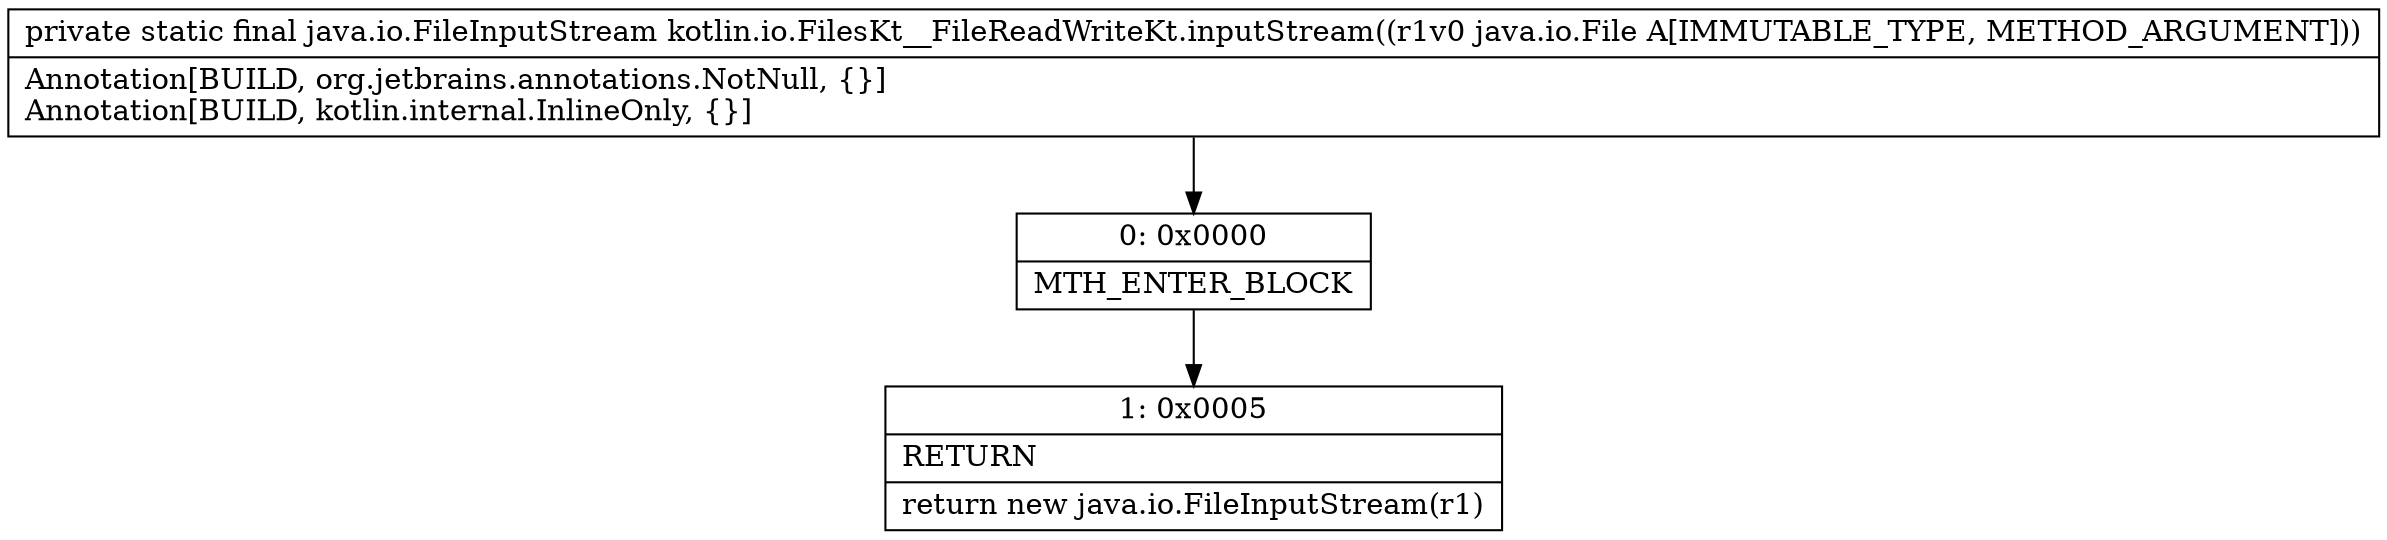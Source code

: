 digraph "CFG forkotlin.io.FilesKt__FileReadWriteKt.inputStream(Ljava\/io\/File;)Ljava\/io\/FileInputStream;" {
Node_0 [shape=record,label="{0\:\ 0x0000|MTH_ENTER_BLOCK\l}"];
Node_1 [shape=record,label="{1\:\ 0x0005|RETURN\l|return new java.io.FileInputStream(r1)\l}"];
MethodNode[shape=record,label="{private static final java.io.FileInputStream kotlin.io.FilesKt__FileReadWriteKt.inputStream((r1v0 java.io.File A[IMMUTABLE_TYPE, METHOD_ARGUMENT]))  | Annotation[BUILD, org.jetbrains.annotations.NotNull, \{\}]\lAnnotation[BUILD, kotlin.internal.InlineOnly, \{\}]\l}"];
MethodNode -> Node_0;
Node_0 -> Node_1;
}

